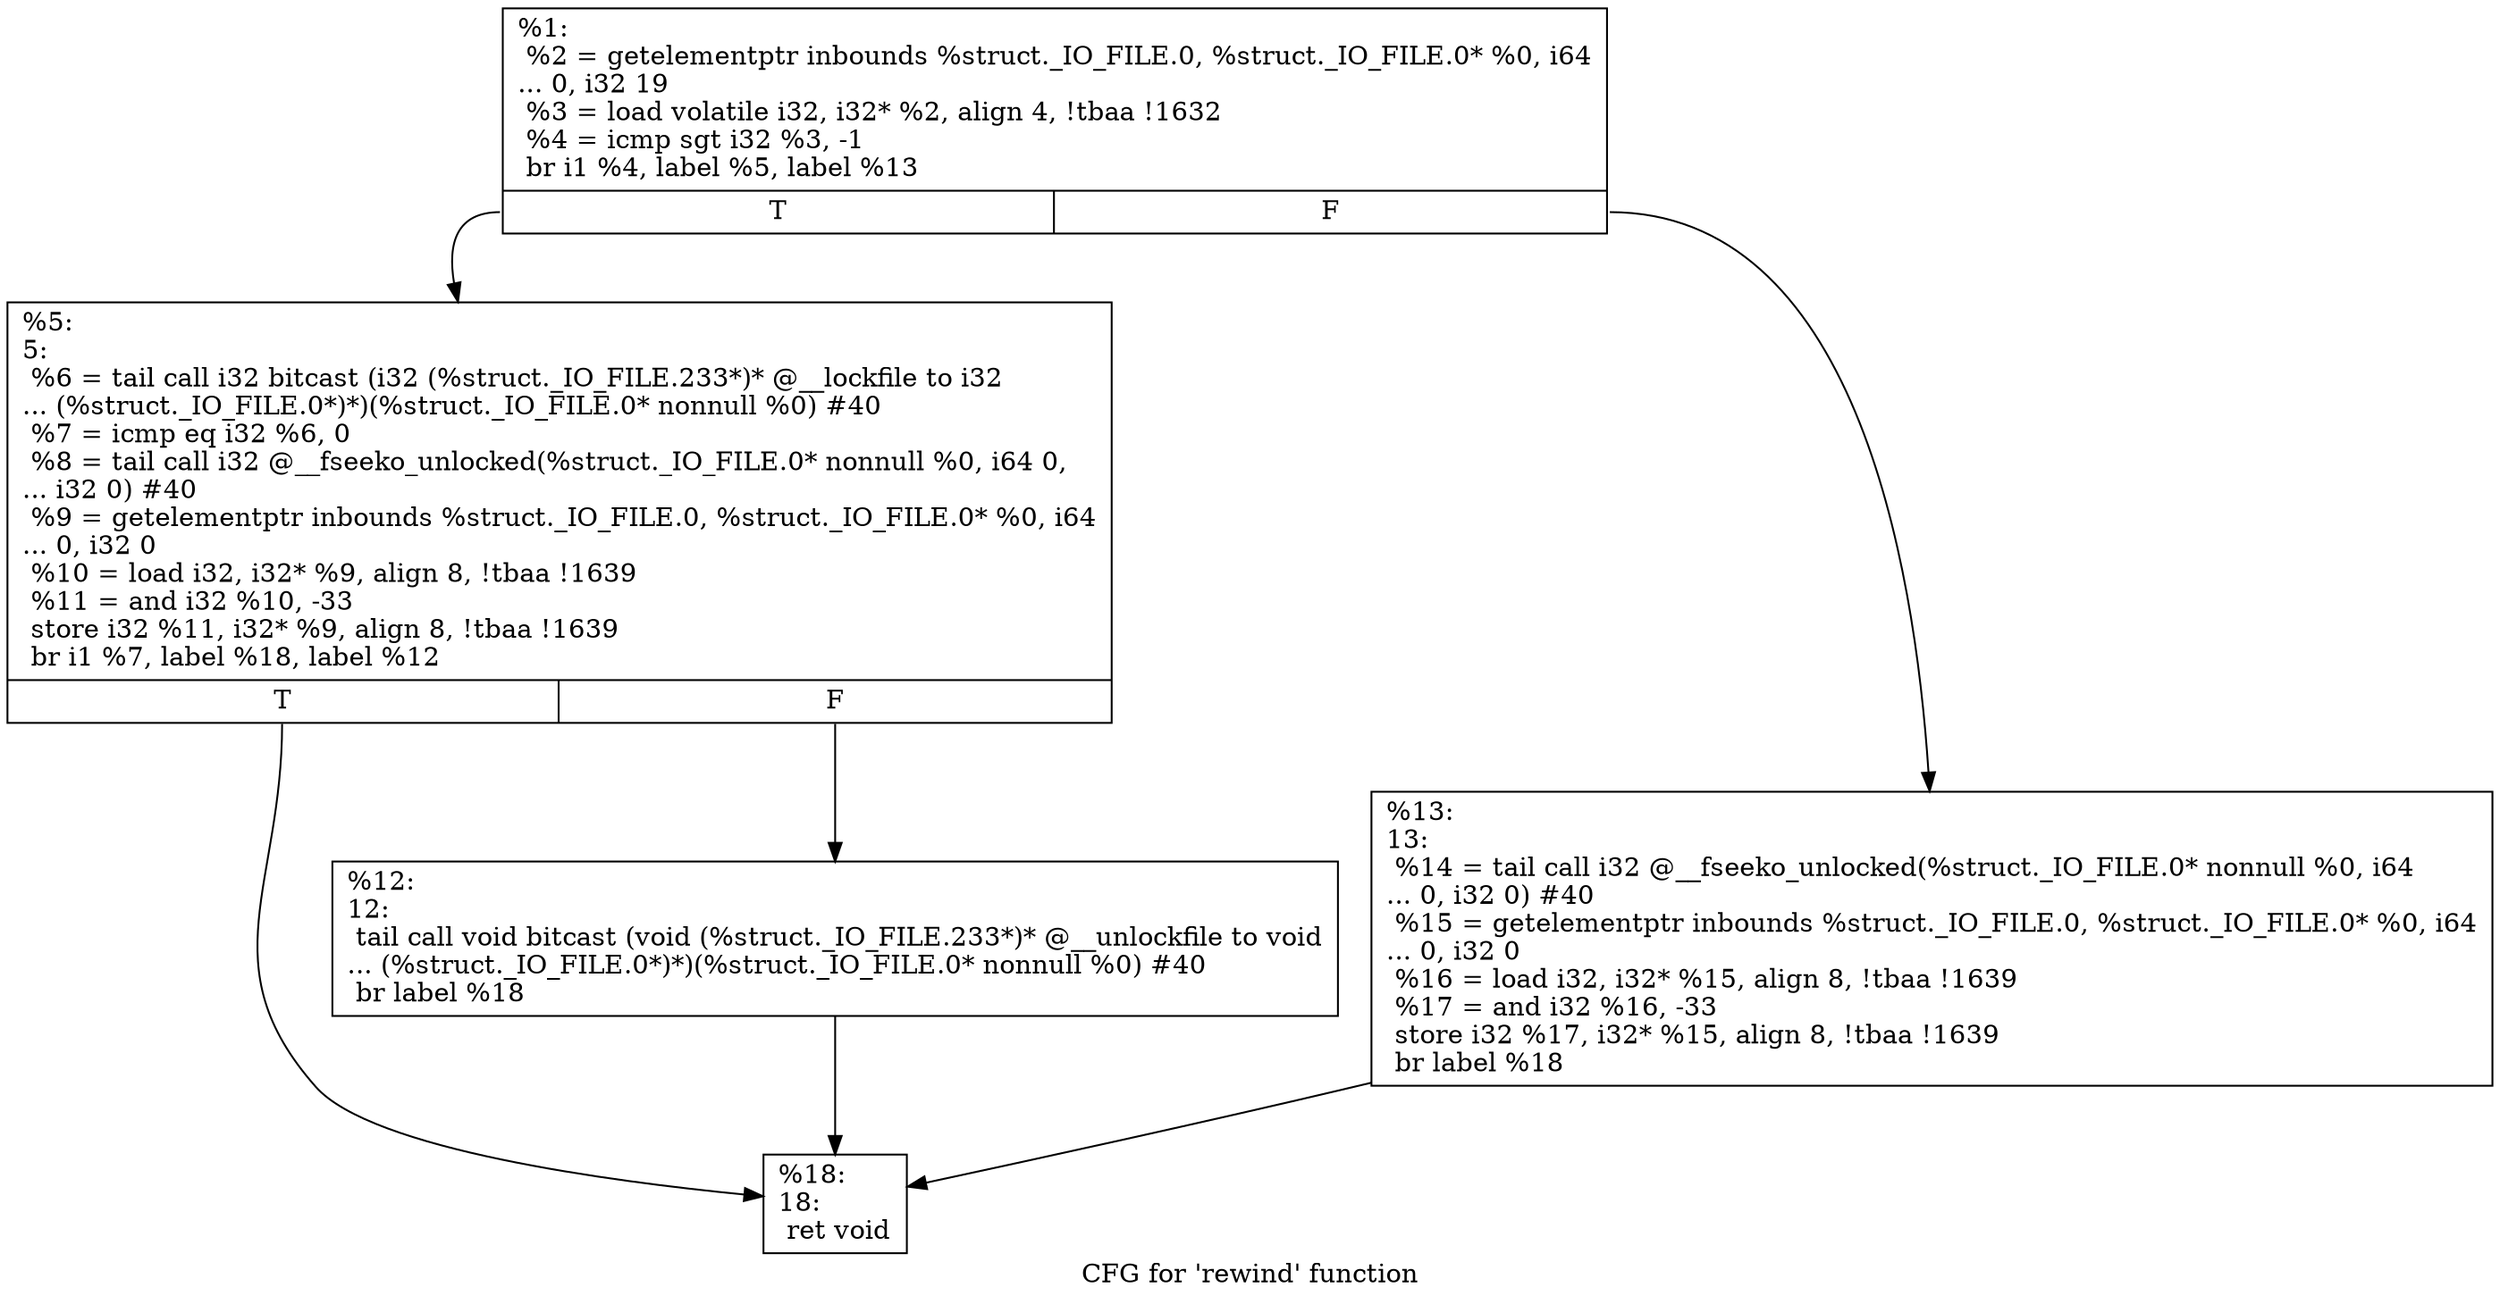 digraph "CFG for 'rewind' function" {
	label="CFG for 'rewind' function";

	Node0x1ce55b0 [shape=record,label="{%1:\l  %2 = getelementptr inbounds %struct._IO_FILE.0, %struct._IO_FILE.0* %0, i64\l... 0, i32 19\l  %3 = load volatile i32, i32* %2, align 4, !tbaa !1632\l  %4 = icmp sgt i32 %3, -1\l  br i1 %4, label %5, label %13\l|{<s0>T|<s1>F}}"];
	Node0x1ce55b0:s0 -> Node0x1ce5800;
	Node0x1ce55b0:s1 -> Node0x1ce58a0;
	Node0x1ce5800 [shape=record,label="{%5:\l5:                                                \l  %6 = tail call i32 bitcast (i32 (%struct._IO_FILE.233*)* @__lockfile to i32\l... (%struct._IO_FILE.0*)*)(%struct._IO_FILE.0* nonnull %0) #40\l  %7 = icmp eq i32 %6, 0\l  %8 = tail call i32 @__fseeko_unlocked(%struct._IO_FILE.0* nonnull %0, i64 0,\l... i32 0) #40\l  %9 = getelementptr inbounds %struct._IO_FILE.0, %struct._IO_FILE.0* %0, i64\l... 0, i32 0\l  %10 = load i32, i32* %9, align 8, !tbaa !1639\l  %11 = and i32 %10, -33\l  store i32 %11, i32* %9, align 8, !tbaa !1639\l  br i1 %7, label %18, label %12\l|{<s0>T|<s1>F}}"];
	Node0x1ce5800:s0 -> Node0x1ce58f0;
	Node0x1ce5800:s1 -> Node0x1ce5850;
	Node0x1ce5850 [shape=record,label="{%12:\l12:                                               \l  tail call void bitcast (void (%struct._IO_FILE.233*)* @__unlockfile to void\l... (%struct._IO_FILE.0*)*)(%struct._IO_FILE.0* nonnull %0) #40\l  br label %18\l}"];
	Node0x1ce5850 -> Node0x1ce58f0;
	Node0x1ce58a0 [shape=record,label="{%13:\l13:                                               \l  %14 = tail call i32 @__fseeko_unlocked(%struct._IO_FILE.0* nonnull %0, i64\l... 0, i32 0) #40\l  %15 = getelementptr inbounds %struct._IO_FILE.0, %struct._IO_FILE.0* %0, i64\l... 0, i32 0\l  %16 = load i32, i32* %15, align 8, !tbaa !1639\l  %17 = and i32 %16, -33\l  store i32 %17, i32* %15, align 8, !tbaa !1639\l  br label %18\l}"];
	Node0x1ce58a0 -> Node0x1ce58f0;
	Node0x1ce58f0 [shape=record,label="{%18:\l18:                                               \l  ret void\l}"];
}
